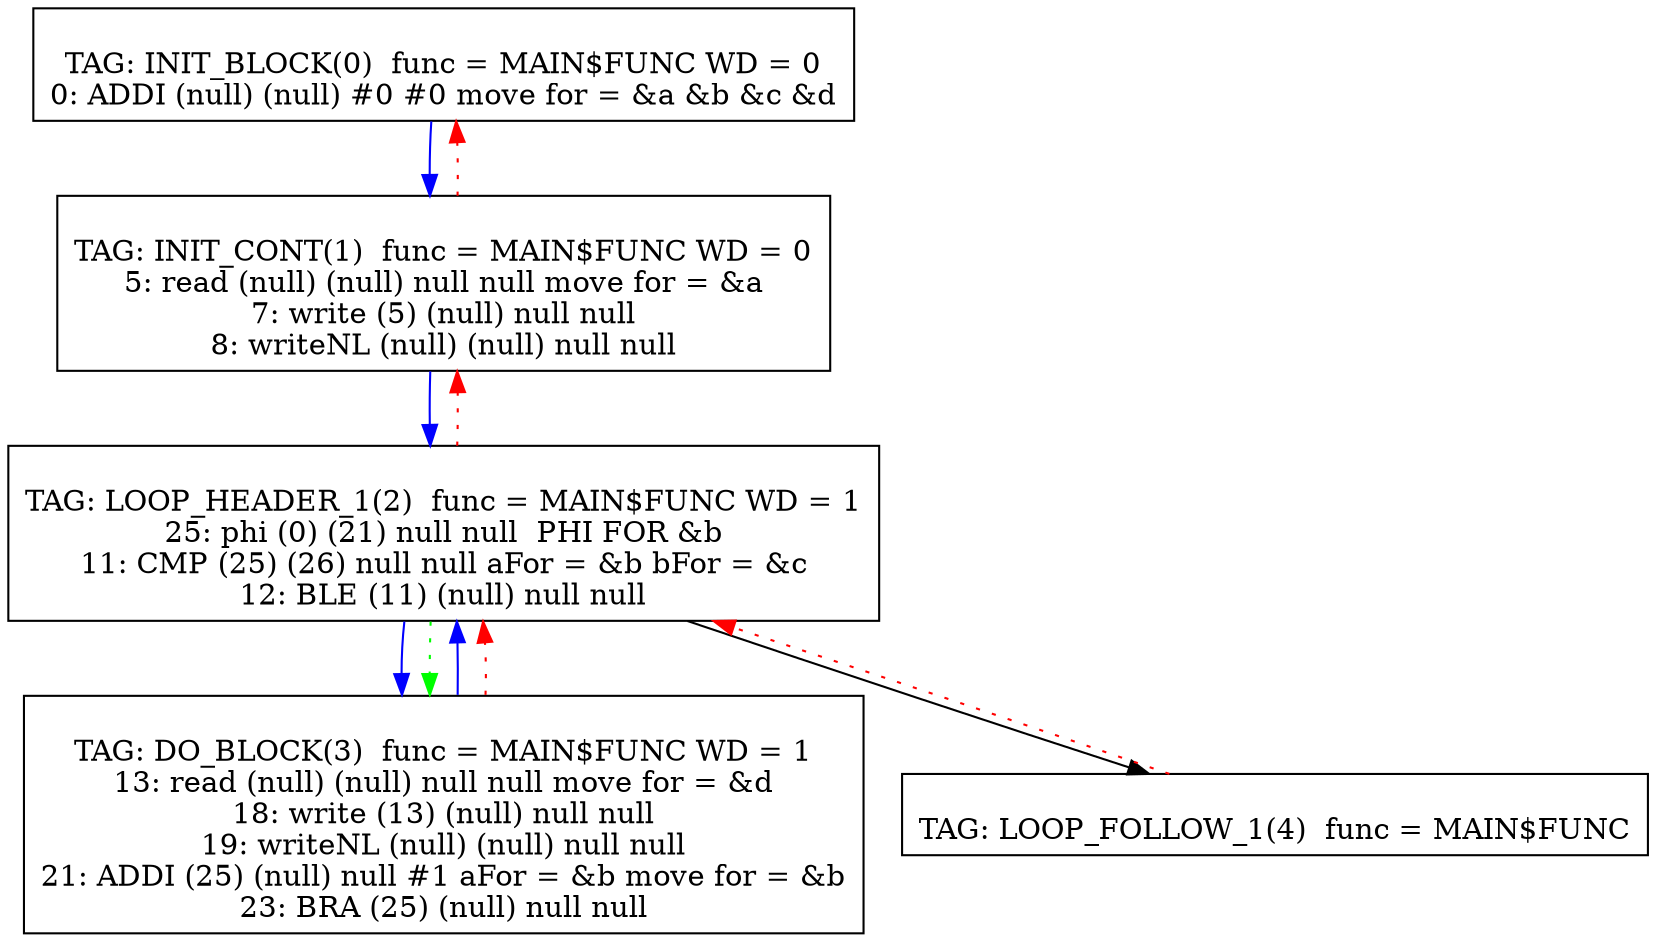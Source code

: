 digraph {
0[label="
TAG: INIT_BLOCK(0)  func = MAIN$FUNC WD = 0
0: ADDI (null) (null) #0 #0 move for = &a &b &c &d
"];
0[shape=box];
0 -> 1[color=blue]
1[label="
TAG: INIT_CONT(1)  func = MAIN$FUNC WD = 0
5: read (null) (null) null null move for = &a
7: write (5) (null) null null
8: writeNL (null) (null) null null
"];
1[shape=box];
1 -> 2[color=blue]
1 -> 0[color=red][style=dotted]
2[label="
TAG: LOOP_HEADER_1(2)  func = MAIN$FUNC WD = 1
25: phi (0) (21) null null  PHI FOR &b
11: CMP (25) (26) null null aFor = &b bFor = &c
12: BLE (11) (null) null null
"];
2[shape=box];
2 -> 3[color=blue]
2 -> 4[color=black]
2 -> 1[color=red][style=dotted]
2 -> 3[color=green][style=dotted]
3[label="
TAG: DO_BLOCK(3)  func = MAIN$FUNC WD = 1
13: read (null) (null) null null move for = &d
18: write (13) (null) null null
19: writeNL (null) (null) null null
21: ADDI (25) (null) null #1 aFor = &b move for = &b
23: BRA (25) (null) null null
"];
3[shape=box];
3 -> 2[color=blue]
3 -> 2[color=red][style=dotted]
4[label="
TAG: LOOP_FOLLOW_1(4)  func = MAIN$FUNC
"];
4[shape=box];
4 -> 2[color=red][style=dotted]
}